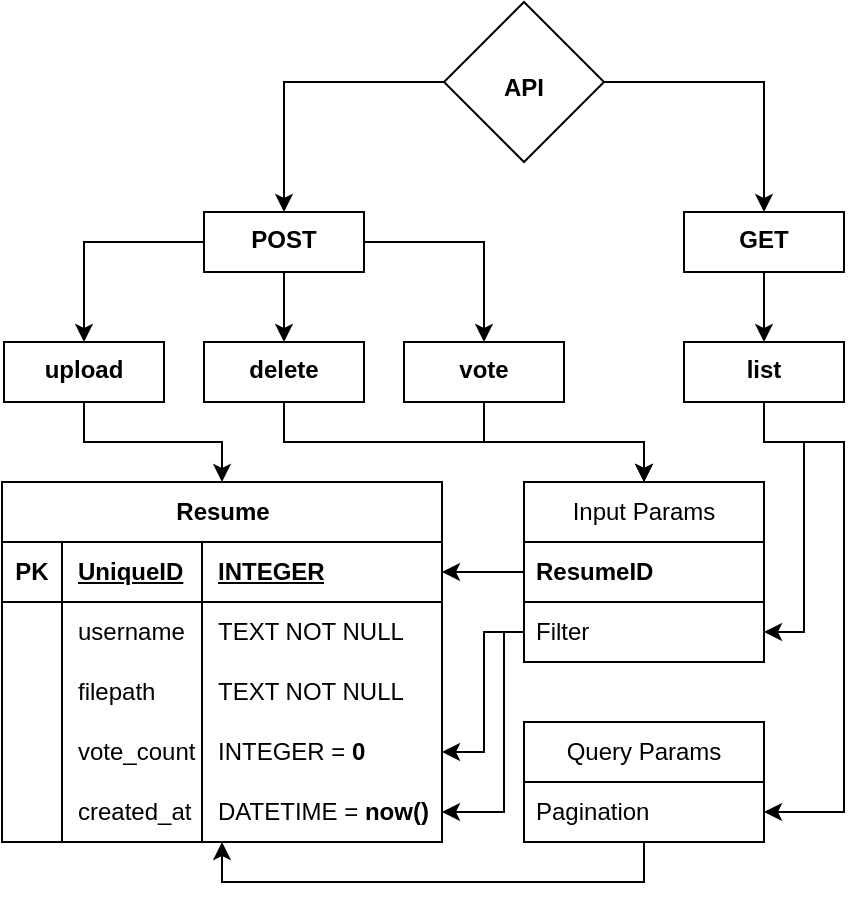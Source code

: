 <mxfile version="24.7.8">
  <diagram name="Page-1" id="Tj5_6kOjvvq5wdwKZJTd">
    <mxGraphModel dx="688" dy="838" grid="1" gridSize="10" guides="1" tooltips="1" connect="1" arrows="1" fold="1" page="1" pageScale="1" pageWidth="850" pageHeight="1100" math="0" shadow="0">
      <root>
        <mxCell id="0" />
        <mxCell id="1" parent="0" />
        <mxCell id="d6mhPitbmyGSVgZR19b3-31" value="Resume" style="shape=table;startSize=30;container=1;collapsible=1;childLayout=tableLayout;fixedRows=1;rowLines=0;fontStyle=1;align=center;resizeLast=1;html=1;" parent="1" vertex="1">
          <mxGeometry x="99" y="400" width="220" height="180" as="geometry" />
        </mxCell>
        <mxCell id="d6mhPitbmyGSVgZR19b3-32" value="" style="shape=tableRow;horizontal=0;startSize=0;swimlaneHead=0;swimlaneBody=0;fillColor=none;collapsible=0;dropTarget=0;points=[[0,0.5],[1,0.5]];portConstraint=eastwest;top=0;left=0;right=0;bottom=1;" parent="d6mhPitbmyGSVgZR19b3-31" vertex="1">
          <mxGeometry y="30" width="220" height="30" as="geometry" />
        </mxCell>
        <mxCell id="d6mhPitbmyGSVgZR19b3-33" value="PK" style="shape=partialRectangle;connectable=0;fillColor=none;top=0;left=0;bottom=0;right=0;fontStyle=1;overflow=hidden;whiteSpace=wrap;html=1;" parent="d6mhPitbmyGSVgZR19b3-32" vertex="1">
          <mxGeometry width="30" height="30" as="geometry">
            <mxRectangle width="30" height="30" as="alternateBounds" />
          </mxGeometry>
        </mxCell>
        <mxCell id="d6mhPitbmyGSVgZR19b3-34" value="UniqueID" style="shape=partialRectangle;connectable=0;fillColor=none;top=0;left=0;bottom=0;right=0;align=left;spacingLeft=6;fontStyle=5;overflow=hidden;whiteSpace=wrap;html=1;" parent="d6mhPitbmyGSVgZR19b3-32" vertex="1">
          <mxGeometry x="30" width="70" height="30" as="geometry">
            <mxRectangle width="70" height="30" as="alternateBounds" />
          </mxGeometry>
        </mxCell>
        <mxCell id="d6mhPitbmyGSVgZR19b3-86" value="INTEGER" style="shape=partialRectangle;connectable=0;fillColor=none;top=0;left=0;bottom=0;right=0;align=left;spacingLeft=6;fontStyle=5;overflow=hidden;whiteSpace=wrap;html=1;" parent="d6mhPitbmyGSVgZR19b3-32" vertex="1">
          <mxGeometry x="100" width="120" height="30" as="geometry">
            <mxRectangle width="120" height="30" as="alternateBounds" />
          </mxGeometry>
        </mxCell>
        <mxCell id="d6mhPitbmyGSVgZR19b3-35" value="" style="shape=tableRow;horizontal=0;startSize=0;swimlaneHead=0;swimlaneBody=0;fillColor=none;collapsible=0;dropTarget=0;points=[[0,0.5],[1,0.5]];portConstraint=eastwest;top=0;left=0;right=0;bottom=0;strokeColor=inherit;" parent="d6mhPitbmyGSVgZR19b3-31" vertex="1">
          <mxGeometry y="60" width="220" height="30" as="geometry" />
        </mxCell>
        <mxCell id="d6mhPitbmyGSVgZR19b3-36" value="" style="shape=partialRectangle;connectable=0;fillColor=none;top=0;left=0;bottom=0;right=0;editable=1;overflow=hidden;whiteSpace=wrap;html=1;strokeColor=default;" parent="d6mhPitbmyGSVgZR19b3-35" vertex="1">
          <mxGeometry width="30" height="30" as="geometry">
            <mxRectangle width="30" height="30" as="alternateBounds" />
          </mxGeometry>
        </mxCell>
        <mxCell id="d6mhPitbmyGSVgZR19b3-37" value="username" style="shape=partialRectangle;connectable=0;fillColor=none;top=0;left=0;bottom=0;right=0;align=left;spacingLeft=6;overflow=hidden;whiteSpace=wrap;html=1;strokeColor=default;" parent="d6mhPitbmyGSVgZR19b3-35" vertex="1">
          <mxGeometry x="30" width="70" height="30" as="geometry">
            <mxRectangle width="70" height="30" as="alternateBounds" />
          </mxGeometry>
        </mxCell>
        <mxCell id="d6mhPitbmyGSVgZR19b3-87" value="TEXT NOT NULL" style="shape=partialRectangle;connectable=0;fillColor=none;top=0;left=0;bottom=0;right=0;align=left;spacingLeft=6;overflow=hidden;whiteSpace=wrap;html=1;strokeColor=default;" parent="d6mhPitbmyGSVgZR19b3-35" vertex="1">
          <mxGeometry x="100" width="120" height="30" as="geometry">
            <mxRectangle width="120" height="30" as="alternateBounds" />
          </mxGeometry>
        </mxCell>
        <mxCell id="d6mhPitbmyGSVgZR19b3-38" value="" style="shape=tableRow;horizontal=0;startSize=0;swimlaneHead=0;swimlaneBody=0;fillColor=none;collapsible=0;dropTarget=0;points=[[0,0.5],[1,0.5]];portConstraint=eastwest;top=0;left=0;right=0;bottom=0;strokeColor=default;" parent="d6mhPitbmyGSVgZR19b3-31" vertex="1">
          <mxGeometry y="90" width="220" height="30" as="geometry" />
        </mxCell>
        <mxCell id="d6mhPitbmyGSVgZR19b3-39" value="" style="shape=partialRectangle;connectable=0;fillColor=none;top=0;left=0;bottom=0;right=0;editable=1;overflow=hidden;whiteSpace=wrap;html=1;" parent="d6mhPitbmyGSVgZR19b3-38" vertex="1">
          <mxGeometry width="30" height="30" as="geometry">
            <mxRectangle width="30" height="30" as="alternateBounds" />
          </mxGeometry>
        </mxCell>
        <mxCell id="d6mhPitbmyGSVgZR19b3-40" value="filepath" style="shape=partialRectangle;connectable=0;fillColor=none;top=0;left=0;bottom=0;right=0;align=left;spacingLeft=6;overflow=hidden;whiteSpace=wrap;html=1;strokeColor=default;strokeWidth=10;" parent="d6mhPitbmyGSVgZR19b3-38" vertex="1">
          <mxGeometry x="30" width="70" height="30" as="geometry">
            <mxRectangle width="70" height="30" as="alternateBounds" />
          </mxGeometry>
        </mxCell>
        <mxCell id="d6mhPitbmyGSVgZR19b3-88" value="TEXT NOT NULL" style="shape=partialRectangle;connectable=0;fillColor=none;top=0;left=0;bottom=0;right=0;align=left;spacingLeft=6;overflow=hidden;whiteSpace=wrap;html=1;strokeColor=default;strokeWidth=10;" parent="d6mhPitbmyGSVgZR19b3-38" vertex="1">
          <mxGeometry x="100" width="120" height="30" as="geometry">
            <mxRectangle width="120" height="30" as="alternateBounds" />
          </mxGeometry>
        </mxCell>
        <mxCell id="d6mhPitbmyGSVgZR19b3-83" style="shape=tableRow;horizontal=0;startSize=0;swimlaneHead=0;swimlaneBody=0;fillColor=none;collapsible=0;dropTarget=0;points=[[0,0.5],[1,0.5]];portConstraint=eastwest;top=0;left=0;right=0;bottom=0;strokeColor=default;" parent="d6mhPitbmyGSVgZR19b3-31" vertex="1">
          <mxGeometry y="120" width="220" height="30" as="geometry" />
        </mxCell>
        <mxCell id="d6mhPitbmyGSVgZR19b3-84" style="shape=partialRectangle;connectable=0;fillColor=none;top=0;left=0;bottom=0;right=0;editable=1;overflow=hidden;whiteSpace=wrap;html=1;" parent="d6mhPitbmyGSVgZR19b3-83" vertex="1">
          <mxGeometry width="30" height="30" as="geometry">
            <mxRectangle width="30" height="30" as="alternateBounds" />
          </mxGeometry>
        </mxCell>
        <mxCell id="d6mhPitbmyGSVgZR19b3-85" value="vote_count" style="shape=partialRectangle;connectable=0;fillColor=none;top=0;left=0;bottom=0;right=0;align=left;spacingLeft=6;overflow=hidden;whiteSpace=wrap;html=1;strokeColor=default;strokeWidth=10;" parent="d6mhPitbmyGSVgZR19b3-83" vertex="1">
          <mxGeometry x="30" width="70" height="30" as="geometry">
            <mxRectangle width="70" height="30" as="alternateBounds" />
          </mxGeometry>
        </mxCell>
        <mxCell id="d6mhPitbmyGSVgZR19b3-89" value="INTEGER = &lt;b&gt;0&lt;/b&gt;" style="shape=partialRectangle;connectable=0;fillColor=none;top=0;left=0;bottom=0;right=0;align=left;spacingLeft=6;overflow=hidden;whiteSpace=wrap;html=1;strokeColor=default;strokeWidth=10;" parent="d6mhPitbmyGSVgZR19b3-83" vertex="1">
          <mxGeometry x="100" width="120" height="30" as="geometry">
            <mxRectangle width="120" height="30" as="alternateBounds" />
          </mxGeometry>
        </mxCell>
        <mxCell id="d6mhPitbmyGSVgZR19b3-152" style="shape=tableRow;horizontal=0;startSize=0;swimlaneHead=0;swimlaneBody=0;fillColor=none;collapsible=0;dropTarget=0;points=[[0,0.5],[1,0.5]];portConstraint=eastwest;top=0;left=0;right=0;bottom=0;strokeColor=default;" parent="d6mhPitbmyGSVgZR19b3-31" vertex="1">
          <mxGeometry y="150" width="220" height="30" as="geometry" />
        </mxCell>
        <mxCell id="d6mhPitbmyGSVgZR19b3-153" style="shape=partialRectangle;connectable=0;fillColor=none;top=0;left=0;bottom=0;right=0;editable=1;overflow=hidden;whiteSpace=wrap;html=1;" parent="d6mhPitbmyGSVgZR19b3-152" vertex="1">
          <mxGeometry width="30" height="30" as="geometry">
            <mxRectangle width="30" height="30" as="alternateBounds" />
          </mxGeometry>
        </mxCell>
        <mxCell id="d6mhPitbmyGSVgZR19b3-154" value="created_at" style="shape=partialRectangle;connectable=0;fillColor=none;top=0;left=0;bottom=0;right=0;align=left;spacingLeft=6;overflow=hidden;whiteSpace=wrap;html=1;strokeColor=default;strokeWidth=10;" parent="d6mhPitbmyGSVgZR19b3-152" vertex="1">
          <mxGeometry x="30" width="70" height="30" as="geometry">
            <mxRectangle width="70" height="30" as="alternateBounds" />
          </mxGeometry>
        </mxCell>
        <mxCell id="d6mhPitbmyGSVgZR19b3-155" value="DATETIME = &lt;b&gt;now()&lt;/b&gt;" style="shape=partialRectangle;connectable=0;fillColor=none;top=0;left=0;bottom=0;right=0;align=left;spacingLeft=6;overflow=hidden;whiteSpace=wrap;html=1;strokeColor=default;strokeWidth=10;" parent="d6mhPitbmyGSVgZR19b3-152" vertex="1">
          <mxGeometry x="100" width="120" height="30" as="geometry">
            <mxRectangle width="120" height="30" as="alternateBounds" />
          </mxGeometry>
        </mxCell>
        <mxCell id="d6mhPitbmyGSVgZR19b3-96" style="edgeStyle=orthogonalEdgeStyle;rounded=0;orthogonalLoop=1;jettySize=auto;html=1;" parent="1" source="d6mhPitbmyGSVgZR19b3-46" target="d6mhPitbmyGSVgZR19b3-94" edge="1">
          <mxGeometry relative="1" as="geometry" />
        </mxCell>
        <mxCell id="d6mhPitbmyGSVgZR19b3-164" style="edgeStyle=orthogonalEdgeStyle;rounded=0;orthogonalLoop=1;jettySize=auto;html=1;" parent="1" source="d6mhPitbmyGSVgZR19b3-46" target="d6mhPitbmyGSVgZR19b3-97" edge="1">
          <mxGeometry relative="1" as="geometry" />
        </mxCell>
        <mxCell id="d6mhPitbmyGSVgZR19b3-46" value="&lt;div style=&quot;&quot;&gt;&lt;b style=&quot;background-color: initial;&quot;&gt;&lt;br&gt;&lt;/b&gt;&lt;/div&gt;&lt;div style=&quot;&quot;&gt;&lt;b style=&quot;background-color: initial;&quot;&gt;&lt;br&gt;&lt;/b&gt;&lt;/div&gt;&lt;div style=&quot;&quot;&gt;&lt;b style=&quot;background-color: initial;&quot;&gt;API&lt;/b&gt;&lt;/div&gt;" style="rhombus;whiteSpace=wrap;html=1;verticalAlign=top;align=center;" parent="1" vertex="1">
          <mxGeometry x="320" y="160" width="80" height="80" as="geometry" />
        </mxCell>
        <mxCell id="d6mhPitbmyGSVgZR19b3-120" style="edgeStyle=orthogonalEdgeStyle;rounded=0;orthogonalLoop=1;jettySize=auto;html=1;" parent="1" source="d6mhPitbmyGSVgZR19b3-51" target="d6mhPitbmyGSVgZR19b3-31" edge="1">
          <mxGeometry relative="1" as="geometry" />
        </mxCell>
        <mxCell id="d6mhPitbmyGSVgZR19b3-51" value="&lt;b&gt;upload&lt;/b&gt;" style="whiteSpace=wrap;html=1;verticalAlign=top;" parent="1" vertex="1">
          <mxGeometry x="100" y="330" width="80" height="30" as="geometry" />
        </mxCell>
        <mxCell id="d6mhPitbmyGSVgZR19b3-131" style="edgeStyle=orthogonalEdgeStyle;rounded=0;orthogonalLoop=1;jettySize=auto;html=1;" parent="1" source="d6mhPitbmyGSVgZR19b3-55" target="d6mhPitbmyGSVgZR19b3-66" edge="1">
          <mxGeometry relative="1" as="geometry">
            <Array as="points">
              <mxPoint x="240" y="380" />
              <mxPoint x="420" y="380" />
            </Array>
          </mxGeometry>
        </mxCell>
        <mxCell id="d6mhPitbmyGSVgZR19b3-55" value="&lt;b&gt;delete&lt;/b&gt;" style="whiteSpace=wrap;html=1;verticalAlign=top;" parent="1" vertex="1">
          <mxGeometry x="200" y="330" width="80" height="30" as="geometry" />
        </mxCell>
        <mxCell id="d6mhPitbmyGSVgZR19b3-167" style="edgeStyle=orthogonalEdgeStyle;rounded=0;orthogonalLoop=1;jettySize=auto;html=1;" parent="1" source="d6mhPitbmyGSVgZR19b3-58" target="d6mhPitbmyGSVgZR19b3-151" edge="1">
          <mxGeometry relative="1" as="geometry">
            <Array as="points">
              <mxPoint x="480" y="380" />
              <mxPoint x="500" y="380" />
              <mxPoint x="500" y="475" />
            </Array>
          </mxGeometry>
        </mxCell>
        <mxCell id="d6mhPitbmyGSVgZR19b3-172" style="edgeStyle=orthogonalEdgeStyle;rounded=0;orthogonalLoop=1;jettySize=auto;html=1;" parent="1" source="d6mhPitbmyGSVgZR19b3-58" target="d6mhPitbmyGSVgZR19b3-61" edge="1">
          <mxGeometry relative="1" as="geometry">
            <Array as="points">
              <mxPoint x="480" y="380" />
              <mxPoint x="520" y="380" />
              <mxPoint x="520" y="565" />
            </Array>
          </mxGeometry>
        </mxCell>
        <mxCell id="d6mhPitbmyGSVgZR19b3-58" value="&lt;b&gt;list&lt;/b&gt;" style="whiteSpace=wrap;html=1;verticalAlign=top;" parent="1" vertex="1">
          <mxGeometry x="440" y="330" width="80" height="30" as="geometry" />
        </mxCell>
        <mxCell id="d6mhPitbmyGSVgZR19b3-170" style="edgeStyle=orthogonalEdgeStyle;rounded=0;orthogonalLoop=1;jettySize=auto;html=1;" parent="1" source="d6mhPitbmyGSVgZR19b3-60" target="d6mhPitbmyGSVgZR19b3-31" edge="1">
          <mxGeometry relative="1" as="geometry">
            <Array as="points">
              <mxPoint x="420" y="600" />
              <mxPoint x="209" y="600" />
            </Array>
          </mxGeometry>
        </mxCell>
        <mxCell id="d6mhPitbmyGSVgZR19b3-60" value="Query Params" style="swimlane;fontStyle=0;childLayout=stackLayout;horizontal=1;startSize=30;horizontalStack=0;resizeParent=1;resizeParentMax=0;resizeLast=0;collapsible=1;marginBottom=0;whiteSpace=wrap;html=1;" parent="1" vertex="1">
          <mxGeometry x="360" y="520" width="120" height="60" as="geometry" />
        </mxCell>
        <mxCell id="d6mhPitbmyGSVgZR19b3-61" value="Pagination" style="text;strokeColor=default;fillColor=none;align=left;verticalAlign=middle;spacingLeft=4;spacingRight=4;overflow=hidden;points=[[0,0.5],[1,0.5]];portConstraint=eastwest;rotatable=0;whiteSpace=wrap;html=1;" parent="d6mhPitbmyGSVgZR19b3-60" vertex="1">
          <mxGeometry y="30" width="120" height="30" as="geometry" />
        </mxCell>
        <mxCell id="d6mhPitbmyGSVgZR19b3-130" style="edgeStyle=orthogonalEdgeStyle;rounded=0;orthogonalLoop=1;jettySize=auto;html=1;" parent="1" source="d6mhPitbmyGSVgZR19b3-66" target="d6mhPitbmyGSVgZR19b3-32" edge="1">
          <mxGeometry relative="1" as="geometry" />
        </mxCell>
        <mxCell id="d6mhPitbmyGSVgZR19b3-66" value="Input Params" style="swimlane;fontStyle=0;childLayout=stackLayout;horizontal=1;startSize=30;horizontalStack=0;resizeParent=1;resizeParentMax=0;resizeLast=0;collapsible=1;marginBottom=0;whiteSpace=wrap;html=1;" parent="1" vertex="1">
          <mxGeometry x="360" y="400" width="120" height="90" as="geometry" />
        </mxCell>
        <mxCell id="d6mhPitbmyGSVgZR19b3-67" value="&lt;b&gt;ResumeID&lt;/b&gt;" style="text;strokeColor=default;fillColor=none;align=left;verticalAlign=middle;spacingLeft=4;spacingRight=4;overflow=hidden;points=[[0,0.5],[1,0.5]];portConstraint=eastwest;rotatable=0;whiteSpace=wrap;html=1;" parent="d6mhPitbmyGSVgZR19b3-66" vertex="1">
          <mxGeometry y="30" width="120" height="30" as="geometry" />
        </mxCell>
        <mxCell id="d6mhPitbmyGSVgZR19b3-151" value="Filter" style="text;strokeColor=default;fillColor=none;align=left;verticalAlign=middle;spacingLeft=4;spacingRight=4;overflow=hidden;points=[[0,0.5],[1,0.5]];portConstraint=eastwest;rotatable=0;whiteSpace=wrap;html=1;" parent="d6mhPitbmyGSVgZR19b3-66" vertex="1">
          <mxGeometry y="60" width="120" height="30" as="geometry" />
        </mxCell>
        <mxCell id="d6mhPitbmyGSVgZR19b3-99" value="" style="edgeStyle=orthogonalEdgeStyle;rounded=0;orthogonalLoop=1;jettySize=auto;html=1;" parent="1" source="d6mhPitbmyGSVgZR19b3-94" target="d6mhPitbmyGSVgZR19b3-55" edge="1">
          <mxGeometry relative="1" as="geometry" />
        </mxCell>
        <mxCell id="d6mhPitbmyGSVgZR19b3-100" style="edgeStyle=orthogonalEdgeStyle;rounded=0;orthogonalLoop=1;jettySize=auto;html=1;" parent="1" source="d6mhPitbmyGSVgZR19b3-94" target="d6mhPitbmyGSVgZR19b3-51" edge="1">
          <mxGeometry relative="1" as="geometry" />
        </mxCell>
        <mxCell id="d6mhPitbmyGSVgZR19b3-114" style="edgeStyle=orthogonalEdgeStyle;rounded=0;orthogonalLoop=1;jettySize=auto;html=1;" parent="1" source="d6mhPitbmyGSVgZR19b3-94" target="d6mhPitbmyGSVgZR19b3-106" edge="1">
          <mxGeometry relative="1" as="geometry" />
        </mxCell>
        <mxCell id="d6mhPitbmyGSVgZR19b3-94" value="&lt;b&gt;POST&lt;/b&gt;" style="whiteSpace=wrap;html=1;verticalAlign=top;" parent="1" vertex="1">
          <mxGeometry x="200" y="265" width="80" height="30" as="geometry" />
        </mxCell>
        <mxCell id="d6mhPitbmyGSVgZR19b3-169" style="edgeStyle=orthogonalEdgeStyle;rounded=0;orthogonalLoop=1;jettySize=auto;html=1;" parent="1" source="d6mhPitbmyGSVgZR19b3-97" target="d6mhPitbmyGSVgZR19b3-58" edge="1">
          <mxGeometry relative="1" as="geometry" />
        </mxCell>
        <mxCell id="d6mhPitbmyGSVgZR19b3-97" value="&lt;b&gt;GET&lt;/b&gt;" style="whiteSpace=wrap;html=1;verticalAlign=top;" parent="1" vertex="1">
          <mxGeometry x="440" y="265" width="80" height="30" as="geometry" />
        </mxCell>
        <mxCell id="d6mhPitbmyGSVgZR19b3-132" style="edgeStyle=orthogonalEdgeStyle;rounded=0;orthogonalLoop=1;jettySize=auto;html=1;" parent="1" source="d6mhPitbmyGSVgZR19b3-106" target="d6mhPitbmyGSVgZR19b3-66" edge="1">
          <mxGeometry relative="1" as="geometry" />
        </mxCell>
        <mxCell id="d6mhPitbmyGSVgZR19b3-106" value="&lt;b&gt;vote&lt;/b&gt;" style="whiteSpace=wrap;html=1;verticalAlign=top;" parent="1" vertex="1">
          <mxGeometry x="300" y="330" width="80" height="30" as="geometry" />
        </mxCell>
        <mxCell id="d6mhPitbmyGSVgZR19b3-161" style="edgeStyle=orthogonalEdgeStyle;rounded=0;orthogonalLoop=1;jettySize=auto;html=1;" parent="1" source="d6mhPitbmyGSVgZR19b3-151" target="d6mhPitbmyGSVgZR19b3-83" edge="1">
          <mxGeometry relative="1" as="geometry">
            <Array as="points">
              <mxPoint x="340" y="475" />
              <mxPoint x="340" y="535" />
            </Array>
          </mxGeometry>
        </mxCell>
        <mxCell id="d6mhPitbmyGSVgZR19b3-162" style="edgeStyle=orthogonalEdgeStyle;rounded=0;orthogonalLoop=1;jettySize=auto;html=1;" parent="1" source="d6mhPitbmyGSVgZR19b3-151" target="d6mhPitbmyGSVgZR19b3-152" edge="1">
          <mxGeometry relative="1" as="geometry">
            <Array as="points">
              <mxPoint x="350" y="475" />
              <mxPoint x="350" y="565" />
            </Array>
          </mxGeometry>
        </mxCell>
      </root>
    </mxGraphModel>
  </diagram>
</mxfile>
